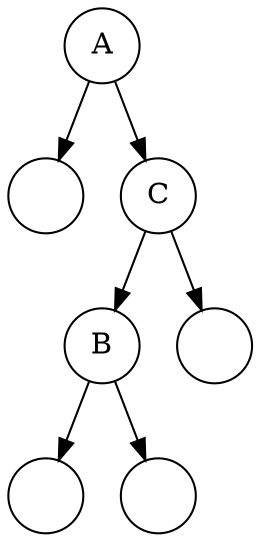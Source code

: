 digraph {
  a[label="A", shape=circle];
  b[label="B", shape=circle];
  c[label="C", shape=circle];

  emptyALeft[label="", shape=circle];
  emptyBLeft[label="", shape=circle];
  emptyBRight[label="", shape=circle];
  emptyCRight[label="", shape=circle];

  a -> c;
  a -> emptyALeft;
  emptyALeft -> c[style=invis];
  {rank=same; emptyALeft, c}

  c -> b;
  c -> emptyCRight;
  b -> emptyCRight[style=invis];
  {rank=same; b, emptyCRight}

  b -> emptyBLeft;
  b -> emptyBRight;
}
